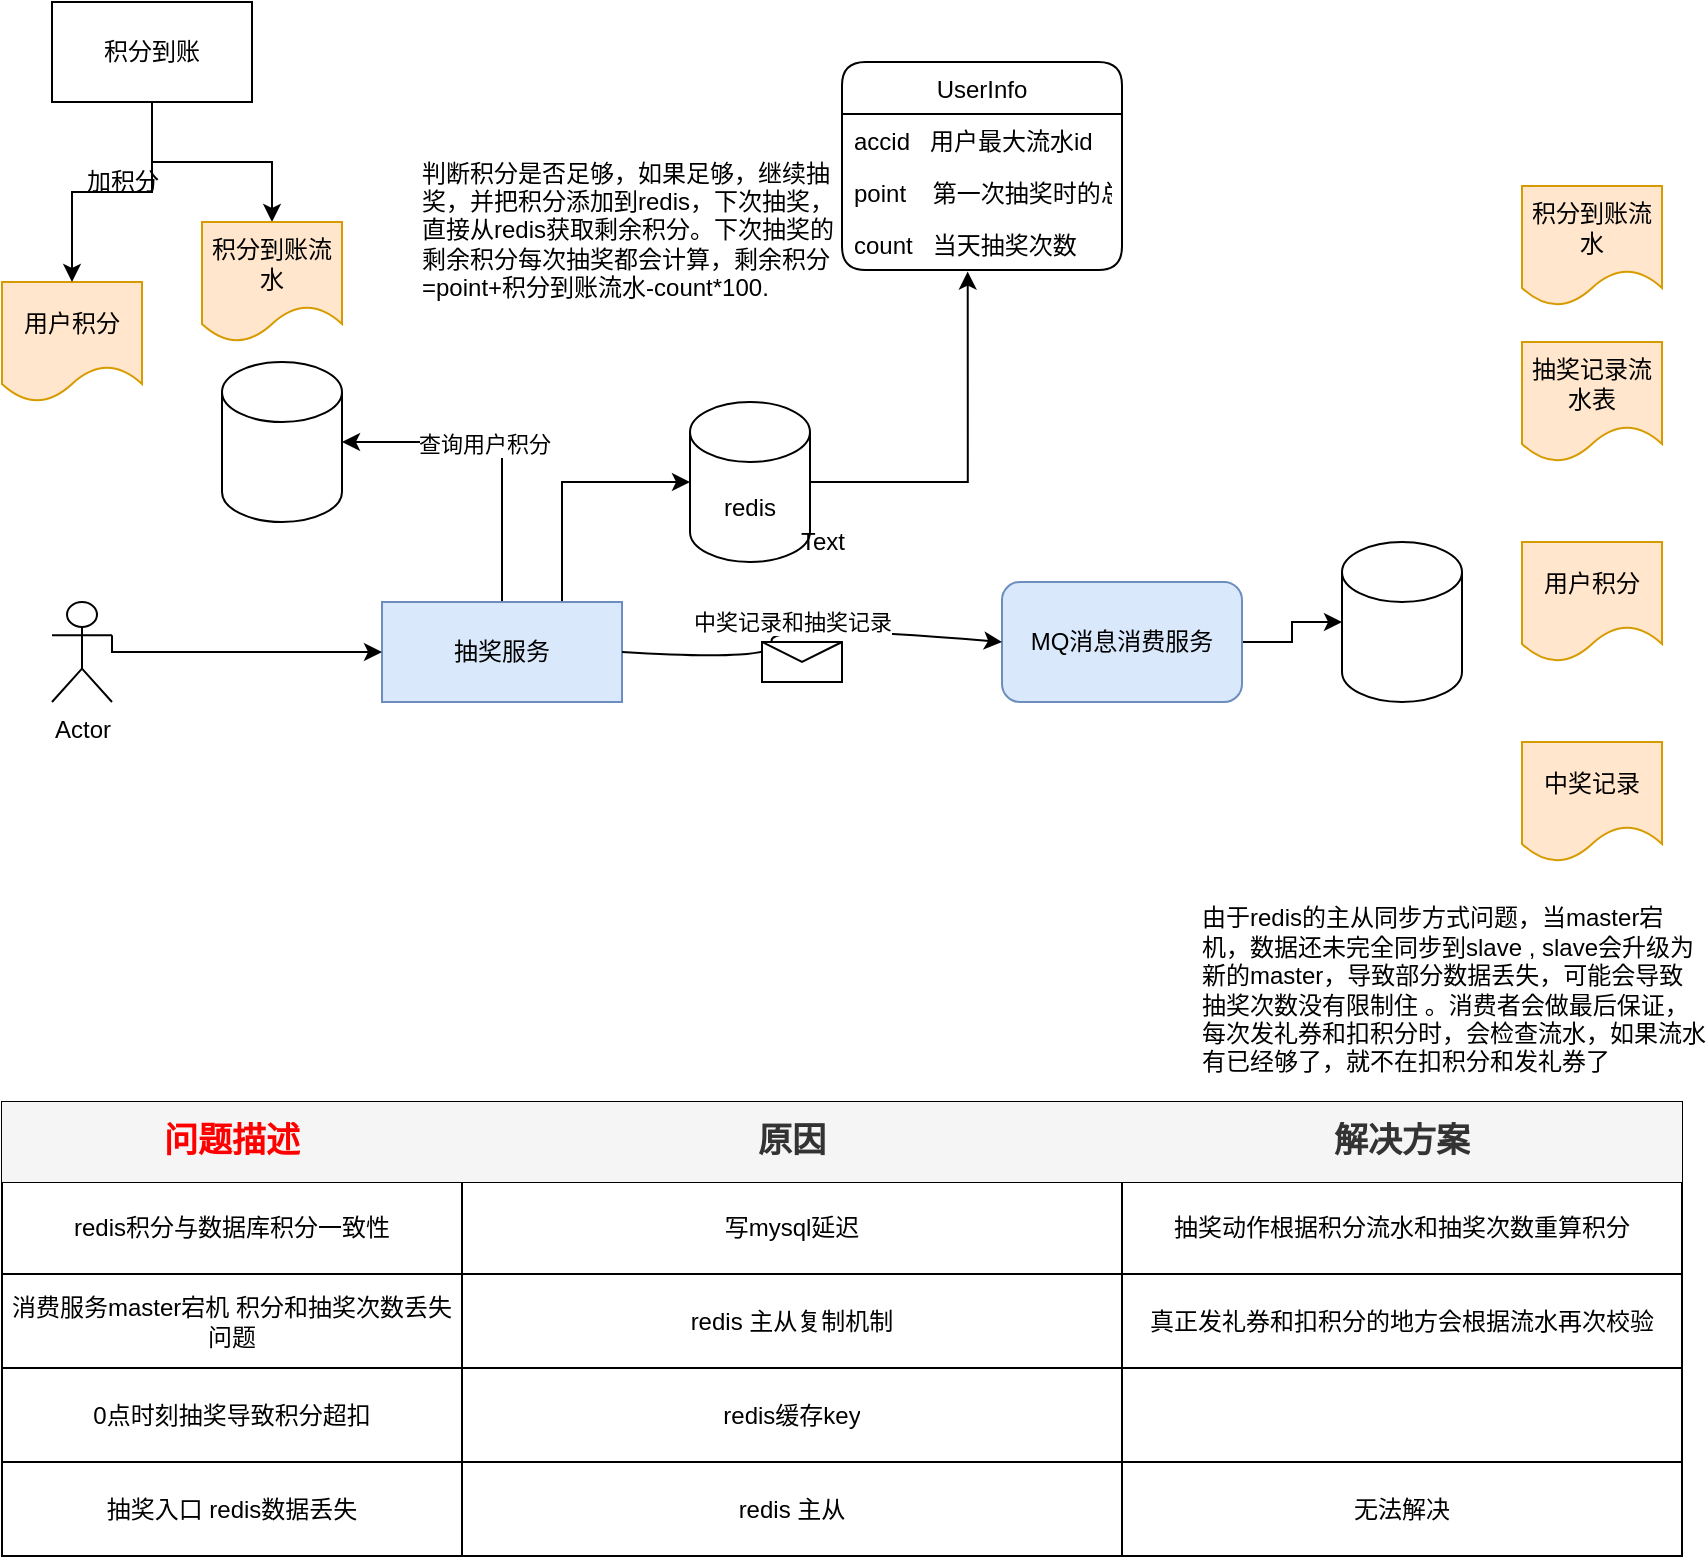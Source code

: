 <mxfile version="16.6.4" type="github">
  <diagram id="Ow_PxB39bdyT6ah7yO31" name="第 1 页">
    <mxGraphModel dx="1250" dy="1750" grid="1" gridSize="10" guides="1" tooltips="1" connect="1" arrows="1" fold="1" page="1" pageScale="1" pageWidth="827" pageHeight="1169" math="0" shadow="0">
      <root>
        <mxCell id="0" />
        <mxCell id="1" parent="0" />
        <mxCell id="cSj56Bkl-ythe_LLcU9s-19" style="edgeStyle=orthogonalEdgeStyle;rounded=0;orthogonalLoop=1;jettySize=auto;html=1;exitX=0.5;exitY=0;exitDx=0;exitDy=0;entryX=1;entryY=0.5;entryDx=0;entryDy=0;entryPerimeter=0;" parent="1" source="cSj56Bkl-ythe_LLcU9s-1" target="cSj56Bkl-ythe_LLcU9s-17" edge="1">
          <mxGeometry relative="1" as="geometry" />
        </mxCell>
        <mxCell id="cSj56Bkl-ythe_LLcU9s-21" value="查询用户积分" style="edgeLabel;html=1;align=center;verticalAlign=middle;resizable=0;points=[];" parent="cSj56Bkl-ythe_LLcU9s-19" vertex="1" connectable="0">
          <mxGeometry x="0.113" y="1" relative="1" as="geometry">
            <mxPoint as="offset" />
          </mxGeometry>
        </mxCell>
        <mxCell id="cSj56Bkl-ythe_LLcU9s-29" style="edgeStyle=orthogonalEdgeStyle;rounded=0;orthogonalLoop=1;jettySize=auto;html=1;entryX=0;entryY=0.5;entryDx=0;entryDy=0;entryPerimeter=0;exitX=0.75;exitY=0;exitDx=0;exitDy=0;" parent="1" source="cSj56Bkl-ythe_LLcU9s-1" target="cSj56Bkl-ythe_LLcU9s-27" edge="1">
          <mxGeometry relative="1" as="geometry" />
        </mxCell>
        <mxCell id="cSj56Bkl-ythe_LLcU9s-1" value="抽奖服务" style="rounded=0;whiteSpace=wrap;html=1;fillColor=#dae8fc;strokeColor=#6c8ebf;" parent="1" vertex="1">
          <mxGeometry x="230" y="200" width="120" height="50" as="geometry" />
        </mxCell>
        <mxCell id="cSj56Bkl-ythe_LLcU9s-12" style="edgeStyle=orthogonalEdgeStyle;rounded=0;orthogonalLoop=1;jettySize=auto;html=1;exitX=1;exitY=0.5;exitDx=0;exitDy=0;entryX=0;entryY=0.5;entryDx=0;entryDy=0;entryPerimeter=0;" parent="1" source="cSj56Bkl-ythe_LLcU9s-2" target="cSj56Bkl-ythe_LLcU9s-7" edge="1">
          <mxGeometry relative="1" as="geometry" />
        </mxCell>
        <mxCell id="cSj56Bkl-ythe_LLcU9s-2" value="MQ消息消费服务" style="rounded=1;whiteSpace=wrap;html=1;fillColor=#dae8fc;strokeColor=#6c8ebf;" parent="1" vertex="1">
          <mxGeometry x="540" y="190" width="120" height="60" as="geometry" />
        </mxCell>
        <mxCell id="cSj56Bkl-ythe_LLcU9s-4" value="" style="curved=1;endArrow=classic;html=1;rounded=0;exitX=1;exitY=0.5;exitDx=0;exitDy=0;entryX=0;entryY=0.5;entryDx=0;entryDy=0;" parent="1" source="cSj56Bkl-ythe_LLcU9s-1" target="cSj56Bkl-ythe_LLcU9s-2" edge="1">
          <mxGeometry width="50" height="50" relative="1" as="geometry">
            <mxPoint x="390" y="310" as="sourcePoint" />
            <mxPoint x="440" y="260" as="targetPoint" />
            <Array as="points">
              <mxPoint x="430" y="230" />
              <mxPoint x="420" y="210" />
            </Array>
          </mxGeometry>
        </mxCell>
        <mxCell id="cSj56Bkl-ythe_LLcU9s-5" value="中奖记录和抽奖记录" style="edgeLabel;html=1;align=center;verticalAlign=middle;resizable=0;points=[];" parent="cSj56Bkl-ythe_LLcU9s-4" vertex="1" connectable="0">
          <mxGeometry x="0.055" y="1" relative="1" as="geometry">
            <mxPoint as="offset" />
          </mxGeometry>
        </mxCell>
        <mxCell id="cSj56Bkl-ythe_LLcU9s-7" value="" style="shape=cylinder3;whiteSpace=wrap;html=1;boundedLbl=1;backgroundOutline=1;size=15;" parent="1" vertex="1">
          <mxGeometry x="710" y="170" width="60" height="80" as="geometry" />
        </mxCell>
        <mxCell id="cSj56Bkl-ythe_LLcU9s-8" value="抽奖记录流水表" style="shape=document;whiteSpace=wrap;html=1;boundedLbl=1;fillColor=#ffe6cc;strokeColor=#d79b00;" parent="1" vertex="1">
          <mxGeometry x="800" y="70" width="70" height="60" as="geometry" />
        </mxCell>
        <mxCell id="cSj56Bkl-ythe_LLcU9s-9" value="用户积分" style="shape=document;whiteSpace=wrap;html=1;boundedLbl=1;fillColor=#ffe6cc;strokeColor=#d79b00;" parent="1" vertex="1">
          <mxGeometry x="800" y="170" width="70" height="60" as="geometry" />
        </mxCell>
        <mxCell id="cSj56Bkl-ythe_LLcU9s-10" value="中奖记录" style="shape=document;whiteSpace=wrap;html=1;boundedLbl=1;fillColor=#ffe6cc;strokeColor=#d79b00;" parent="1" vertex="1">
          <mxGeometry x="800" y="270" width="70" height="60" as="geometry" />
        </mxCell>
        <mxCell id="cSj56Bkl-ythe_LLcU9s-14" value="" style="shape=message;html=1;whiteSpace=wrap;html=1;outlineConnect=0;" parent="1" vertex="1">
          <mxGeometry x="420" y="220" width="40" height="20" as="geometry" />
        </mxCell>
        <mxCell id="cSj56Bkl-ythe_LLcU9s-18" style="edgeStyle=orthogonalEdgeStyle;rounded=0;orthogonalLoop=1;jettySize=auto;html=1;exitX=1;exitY=0.333;exitDx=0;exitDy=0;exitPerimeter=0;entryX=0;entryY=0.5;entryDx=0;entryDy=0;" parent="1" source="cSj56Bkl-ythe_LLcU9s-16" target="cSj56Bkl-ythe_LLcU9s-1" edge="1">
          <mxGeometry relative="1" as="geometry">
            <Array as="points">
              <mxPoint x="95" y="225" />
            </Array>
          </mxGeometry>
        </mxCell>
        <mxCell id="cSj56Bkl-ythe_LLcU9s-16" value="Actor" style="shape=umlActor;verticalLabelPosition=bottom;verticalAlign=top;html=1;outlineConnect=0;" parent="1" vertex="1">
          <mxGeometry x="65" y="200" width="30" height="50" as="geometry" />
        </mxCell>
        <mxCell id="cSj56Bkl-ythe_LLcU9s-17" value="" style="shape=cylinder3;whiteSpace=wrap;html=1;boundedLbl=1;backgroundOutline=1;size=15;" parent="1" vertex="1">
          <mxGeometry x="150" y="80" width="60" height="80" as="geometry" />
        </mxCell>
        <mxCell id="cSj56Bkl-ythe_LLcU9s-34" style="edgeStyle=orthogonalEdgeStyle;rounded=0;orthogonalLoop=1;jettySize=auto;html=1;exitX=1;exitY=0.5;exitDx=0;exitDy=0;exitPerimeter=0;entryX=0.449;entryY=1.031;entryDx=0;entryDy=0;entryPerimeter=0;" parent="1" source="cSj56Bkl-ythe_LLcU9s-27" target="cSj56Bkl-ythe_LLcU9s-33" edge="1">
          <mxGeometry relative="1" as="geometry" />
        </mxCell>
        <mxCell id="cSj56Bkl-ythe_LLcU9s-27" value="redis" style="shape=cylinder3;whiteSpace=wrap;html=1;boundedLbl=1;backgroundOutline=1;size=15;rounded=1;glass=0;" parent="1" vertex="1">
          <mxGeometry x="384" y="100" width="60" height="80" as="geometry" />
        </mxCell>
        <mxCell id="cSj56Bkl-ythe_LLcU9s-30" value="UserInfo" style="swimlane;fontStyle=0;childLayout=stackLayout;horizontal=1;startSize=26;fillColor=none;horizontalStack=0;resizeParent=1;resizeParentMax=0;resizeLast=0;collapsible=1;marginBottom=0;rounded=1;glass=0;" parent="1" vertex="1">
          <mxGeometry x="460" y="-70" width="140" height="104" as="geometry" />
        </mxCell>
        <mxCell id="cSj56Bkl-ythe_LLcU9s-31" value="accid   用户最大流水id" style="text;strokeColor=none;fillColor=none;align=left;verticalAlign=top;spacingLeft=4;spacingRight=4;overflow=hidden;rotatable=0;points=[[0,0.5],[1,0.5]];portConstraint=eastwest;rounded=1;glass=0;" parent="cSj56Bkl-ythe_LLcU9s-30" vertex="1">
          <mxGeometry y="26" width="140" height="26" as="geometry" />
        </mxCell>
        <mxCell id="cSj56Bkl-ythe_LLcU9s-32" value="point    第一次抽奖时的总积分" style="text;strokeColor=none;fillColor=none;align=left;verticalAlign=top;spacingLeft=4;spacingRight=4;overflow=hidden;rotatable=0;points=[[0,0.5],[1,0.5]];portConstraint=eastwest;rounded=1;glass=0;" parent="cSj56Bkl-ythe_LLcU9s-30" vertex="1">
          <mxGeometry y="52" width="140" height="26" as="geometry" />
        </mxCell>
        <mxCell id="cSj56Bkl-ythe_LLcU9s-33" value="count   当天抽奖次数&#xa;" style="text;strokeColor=none;fillColor=none;align=left;verticalAlign=top;spacingLeft=4;spacingRight=4;overflow=hidden;rotatable=0;points=[[0,0.5],[1,0.5]];portConstraint=eastwest;rounded=1;glass=0;" parent="cSj56Bkl-ythe_LLcU9s-30" vertex="1">
          <mxGeometry y="78" width="140" height="26" as="geometry" />
        </mxCell>
        <mxCell id="cSj56Bkl-ythe_LLcU9s-35" value="用户积分" style="shape=document;whiteSpace=wrap;html=1;boundedLbl=1;fillColor=#ffe6cc;strokeColor=#d79b00;" parent="1" vertex="1">
          <mxGeometry x="40" y="40" width="70" height="60" as="geometry" />
        </mxCell>
        <mxCell id="cSj56Bkl-ythe_LLcU9s-36" value="判断积分是否足够，如果足够，继续抽奖，并把积分添加到redis，下次抽奖，直接从redis获取剩余积分。下次抽奖的剩余积分每次抽奖都会计算，剩余积分=point+积分到账流水-count*100." style="text;strokeColor=none;fillColor=none;align=left;verticalAlign=middle;rounded=0;glass=0;spacing=0;spacingTop=-2;html=1;whiteSpace=wrap;" parent="1" vertex="1">
          <mxGeometry x="250" y="-40" width="204" height="110" as="geometry" />
        </mxCell>
        <mxCell id="cSj56Bkl-ythe_LLcU9s-37" value="由于redis的主从同步方式问题，当master宕机，数据还未完全同步到slave , slave会升级为新的master，导致部分数据丢失，可能会导致抽奖次数没有限制住 。消费者会做最后保证，每次发礼券和扣积分时，会检查流水，如果流水有已经够了，就不在扣积分和发礼券了" style="text;strokeColor=none;fillColor=none;align=left;verticalAlign=middle;rounded=0;glass=0;spacing=0;spacingTop=-2;html=1;whiteSpace=wrap;" parent="1" vertex="1">
          <mxGeometry x="640" y="340" width="250" height="110" as="geometry" />
        </mxCell>
        <mxCell id="cSj56Bkl-ythe_LLcU9s-39" style="edgeStyle=orthogonalEdgeStyle;rounded=0;orthogonalLoop=1;jettySize=auto;html=1;entryX=0.5;entryY=0;entryDx=0;entryDy=0;" parent="1" source="cSj56Bkl-ythe_LLcU9s-38" target="cSj56Bkl-ythe_LLcU9s-35" edge="1">
          <mxGeometry relative="1" as="geometry" />
        </mxCell>
        <mxCell id="cSj56Bkl-ythe_LLcU9s-46" style="edgeStyle=orthogonalEdgeStyle;rounded=0;orthogonalLoop=1;jettySize=auto;html=1;exitX=0.5;exitY=1;exitDx=0;exitDy=0;" parent="1" source="cSj56Bkl-ythe_LLcU9s-38" target="cSj56Bkl-ythe_LLcU9s-45" edge="1">
          <mxGeometry relative="1" as="geometry" />
        </mxCell>
        <mxCell id="cSj56Bkl-ythe_LLcU9s-38" value="积分到账" style="rounded=0;whiteSpace=wrap;html=1;glass=0;" parent="1" vertex="1">
          <mxGeometry x="65" y="-100" width="100" height="50" as="geometry" />
        </mxCell>
        <mxCell id="cSj56Bkl-ythe_LLcU9s-40" value="加积分" style="text;html=1;align=center;verticalAlign=middle;resizable=0;points=[];autosize=1;strokeColor=none;fillColor=none;" parent="1" vertex="1">
          <mxGeometry x="75" y="-20" width="50" height="20" as="geometry" />
        </mxCell>
        <mxCell id="cSj56Bkl-ythe_LLcU9s-45" value="积分到账流水" style="shape=document;whiteSpace=wrap;html=1;boundedLbl=1;fillColor=#ffe6cc;strokeColor=#d79b00;" parent="1" vertex="1">
          <mxGeometry x="140" y="10" width="70" height="60" as="geometry" />
        </mxCell>
        <mxCell id="cSj56Bkl-ythe_LLcU9s-47" value="积分到账流水" style="shape=document;whiteSpace=wrap;html=1;boundedLbl=1;fillColor=#ffe6cc;strokeColor=#d79b00;" parent="1" vertex="1">
          <mxGeometry x="800" y="-8" width="70" height="60" as="geometry" />
        </mxCell>
        <mxCell id="cSj56Bkl-ythe_LLcU9s-48" value="Text" style="text;html=1;resizable=0;autosize=1;align=center;verticalAlign=middle;points=[];fillColor=none;strokeColor=none;rounded=0;glass=0;" parent="1" vertex="1">
          <mxGeometry x="430" y="160" width="40" height="20" as="geometry" />
        </mxCell>
        <mxCell id="z2LM5bqwZendBcAixlz2-2" value="" style="shape=table;html=1;whiteSpace=wrap;startSize=0;container=1;collapsible=0;childLayout=tableLayout;rowLines=1;fixedRows=0;swimlaneLine=1;fontSize=15;" vertex="1" parent="1">
          <mxGeometry x="40" y="450" width="840" height="227" as="geometry" />
        </mxCell>
        <mxCell id="z2LM5bqwZendBcAixlz2-3" value="" style="shape=tableRow;horizontal=0;startSize=0;swimlaneHead=0;swimlaneBody=0;top=0;left=0;bottom=0;right=0;collapsible=0;dropTarget=0;fillColor=none;points=[[0,0.5],[1,0.5]];portConstraint=eastwest;" vertex="1" parent="z2LM5bqwZendBcAixlz2-2">
          <mxGeometry width="840" height="40" as="geometry" />
        </mxCell>
        <mxCell id="z2LM5bqwZendBcAixlz2-4" value="问题描述" style="shape=partialRectangle;html=1;whiteSpace=wrap;connectable=0;fillColor=#f5f5f5;top=0;left=0;bottom=0;right=0;overflow=hidden;fontColor=#FF0000;strokeColor=#000000;fontStyle=1;fontSize=17;" vertex="1" parent="z2LM5bqwZendBcAixlz2-3">
          <mxGeometry width="230" height="40" as="geometry">
            <mxRectangle width="230" height="40" as="alternateBounds" />
          </mxGeometry>
        </mxCell>
        <mxCell id="z2LM5bqwZendBcAixlz2-5" value="原因" style="shape=partialRectangle;html=1;whiteSpace=wrap;connectable=0;fillColor=#f5f5f5;top=0;left=0;bottom=0;right=0;overflow=hidden;fontColor=#333333;strokeColor=#000000;fontStyle=1;fontSize=17;" vertex="1" parent="z2LM5bqwZendBcAixlz2-3">
          <mxGeometry x="230" width="330" height="40" as="geometry">
            <mxRectangle width="330" height="40" as="alternateBounds" />
          </mxGeometry>
        </mxCell>
        <mxCell id="z2LM5bqwZendBcAixlz2-6" value="解决方案" style="shape=partialRectangle;html=1;whiteSpace=wrap;connectable=0;fillColor=#f5f5f5;top=0;left=0;bottom=0;right=0;overflow=hidden;fontColor=#333333;strokeColor=#000000;fontStyle=1;fontSize=17;" vertex="1" parent="z2LM5bqwZendBcAixlz2-3">
          <mxGeometry x="560" width="280" height="40" as="geometry">
            <mxRectangle width="280" height="40" as="alternateBounds" />
          </mxGeometry>
        </mxCell>
        <mxCell id="z2LM5bqwZendBcAixlz2-7" value="" style="shape=tableRow;horizontal=0;startSize=0;swimlaneHead=0;swimlaneBody=0;top=0;left=0;bottom=0;right=0;collapsible=0;dropTarget=0;fillColor=none;points=[[0,0.5],[1,0.5]];portConstraint=eastwest;" vertex="1" parent="z2LM5bqwZendBcAixlz2-2">
          <mxGeometry y="40" width="840" height="46" as="geometry" />
        </mxCell>
        <mxCell id="z2LM5bqwZendBcAixlz2-8" value="redis积分与数据库积分一致性" style="shape=partialRectangle;html=1;whiteSpace=wrap;connectable=0;fillColor=none;top=0;left=0;bottom=0;right=0;overflow=hidden;" vertex="1" parent="z2LM5bqwZendBcAixlz2-7">
          <mxGeometry width="230" height="46" as="geometry">
            <mxRectangle width="230" height="46" as="alternateBounds" />
          </mxGeometry>
        </mxCell>
        <mxCell id="z2LM5bqwZendBcAixlz2-9" value="写mysql延迟" style="shape=partialRectangle;html=1;whiteSpace=wrap;connectable=0;fillColor=none;top=0;left=0;bottom=0;right=0;overflow=hidden;" vertex="1" parent="z2LM5bqwZendBcAixlz2-7">
          <mxGeometry x="230" width="330" height="46" as="geometry">
            <mxRectangle width="330" height="46" as="alternateBounds" />
          </mxGeometry>
        </mxCell>
        <mxCell id="z2LM5bqwZendBcAixlz2-10" value="抽奖动作根据积分流水和抽奖次数重算积分" style="shape=partialRectangle;html=1;whiteSpace=wrap;connectable=0;fillColor=none;top=0;left=0;bottom=0;right=0;overflow=hidden;" vertex="1" parent="z2LM5bqwZendBcAixlz2-7">
          <mxGeometry x="560" width="280" height="46" as="geometry">
            <mxRectangle width="280" height="46" as="alternateBounds" />
          </mxGeometry>
        </mxCell>
        <mxCell id="z2LM5bqwZendBcAixlz2-11" value="" style="shape=tableRow;horizontal=0;startSize=0;swimlaneHead=0;swimlaneBody=0;top=0;left=0;bottom=0;right=0;collapsible=0;dropTarget=0;fillColor=none;points=[[0,0.5],[1,0.5]];portConstraint=eastwest;" vertex="1" parent="z2LM5bqwZendBcAixlz2-2">
          <mxGeometry y="86" width="840" height="47" as="geometry" />
        </mxCell>
        <mxCell id="z2LM5bqwZendBcAixlz2-12" value="消费服务master宕机 积分和抽奖次数丢失问题" style="shape=partialRectangle;html=1;whiteSpace=wrap;connectable=0;fillColor=none;top=0;left=0;bottom=0;right=0;overflow=hidden;" vertex="1" parent="z2LM5bqwZendBcAixlz2-11">
          <mxGeometry width="230" height="47" as="geometry">
            <mxRectangle width="230" height="47" as="alternateBounds" />
          </mxGeometry>
        </mxCell>
        <mxCell id="z2LM5bqwZendBcAixlz2-13" value="redis 主从复制机制" style="shape=partialRectangle;html=1;whiteSpace=wrap;connectable=0;fillColor=none;top=0;left=0;bottom=0;right=0;overflow=hidden;" vertex="1" parent="z2LM5bqwZendBcAixlz2-11">
          <mxGeometry x="230" width="330" height="47" as="geometry">
            <mxRectangle width="330" height="47" as="alternateBounds" />
          </mxGeometry>
        </mxCell>
        <mxCell id="z2LM5bqwZendBcAixlz2-14" value="真正发礼券和扣积分的地方会根据流水再次校验" style="shape=partialRectangle;html=1;whiteSpace=wrap;connectable=0;fillColor=none;top=0;left=0;bottom=0;right=0;overflow=hidden;pointerEvents=1;" vertex="1" parent="z2LM5bqwZendBcAixlz2-11">
          <mxGeometry x="560" width="280" height="47" as="geometry">
            <mxRectangle width="280" height="47" as="alternateBounds" />
          </mxGeometry>
        </mxCell>
        <mxCell id="z2LM5bqwZendBcAixlz2-18" style="shape=tableRow;horizontal=0;startSize=0;swimlaneHead=0;swimlaneBody=0;top=0;left=0;bottom=0;right=0;collapsible=0;dropTarget=0;fillColor=none;points=[[0,0.5],[1,0.5]];portConstraint=eastwest;" vertex="1" parent="z2LM5bqwZendBcAixlz2-2">
          <mxGeometry y="133" width="840" height="47" as="geometry" />
        </mxCell>
        <mxCell id="z2LM5bqwZendBcAixlz2-19" value="0点时刻抽奖导致积分超扣" style="shape=partialRectangle;html=1;whiteSpace=wrap;connectable=0;fillColor=none;top=0;left=0;bottom=0;right=0;overflow=hidden;" vertex="1" parent="z2LM5bqwZendBcAixlz2-18">
          <mxGeometry width="230" height="47" as="geometry">
            <mxRectangle width="230" height="47" as="alternateBounds" />
          </mxGeometry>
        </mxCell>
        <mxCell id="z2LM5bqwZendBcAixlz2-20" value="redis缓存key" style="shape=partialRectangle;html=1;whiteSpace=wrap;connectable=0;fillColor=none;top=0;left=0;bottom=0;right=0;overflow=hidden;" vertex="1" parent="z2LM5bqwZendBcAixlz2-18">
          <mxGeometry x="230" width="330" height="47" as="geometry">
            <mxRectangle width="330" height="47" as="alternateBounds" />
          </mxGeometry>
        </mxCell>
        <mxCell id="z2LM5bqwZendBcAixlz2-21" style="shape=partialRectangle;html=1;whiteSpace=wrap;connectable=0;fillColor=none;top=0;left=0;bottom=0;right=0;overflow=hidden;pointerEvents=1;" vertex="1" parent="z2LM5bqwZendBcAixlz2-18">
          <mxGeometry x="560" width="280" height="47" as="geometry">
            <mxRectangle width="280" height="47" as="alternateBounds" />
          </mxGeometry>
        </mxCell>
        <mxCell id="z2LM5bqwZendBcAixlz2-22" style="shape=tableRow;horizontal=0;startSize=0;swimlaneHead=0;swimlaneBody=0;top=0;left=0;bottom=0;right=0;collapsible=0;dropTarget=0;fillColor=none;points=[[0,0.5],[1,0.5]];portConstraint=eastwest;" vertex="1" parent="z2LM5bqwZendBcAixlz2-2">
          <mxGeometry y="180" width="840" height="47" as="geometry" />
        </mxCell>
        <mxCell id="z2LM5bqwZendBcAixlz2-23" value="抽奖入口 redis数据丢失" style="shape=partialRectangle;html=1;whiteSpace=wrap;connectable=0;fillColor=none;top=0;left=0;bottom=0;right=0;overflow=hidden;" vertex="1" parent="z2LM5bqwZendBcAixlz2-22">
          <mxGeometry width="230" height="47" as="geometry">
            <mxRectangle width="230" height="47" as="alternateBounds" />
          </mxGeometry>
        </mxCell>
        <mxCell id="z2LM5bqwZendBcAixlz2-24" value="redis 主从" style="shape=partialRectangle;html=1;whiteSpace=wrap;connectable=0;fillColor=none;top=0;left=0;bottom=0;right=0;overflow=hidden;" vertex="1" parent="z2LM5bqwZendBcAixlz2-22">
          <mxGeometry x="230" width="330" height="47" as="geometry">
            <mxRectangle width="330" height="47" as="alternateBounds" />
          </mxGeometry>
        </mxCell>
        <mxCell id="z2LM5bqwZendBcAixlz2-25" value="无法解决" style="shape=partialRectangle;html=1;whiteSpace=wrap;connectable=0;fillColor=none;top=0;left=0;bottom=0;right=0;overflow=hidden;pointerEvents=1;" vertex="1" parent="z2LM5bqwZendBcAixlz2-22">
          <mxGeometry x="560" width="280" height="47" as="geometry">
            <mxRectangle width="280" height="47" as="alternateBounds" />
          </mxGeometry>
        </mxCell>
      </root>
    </mxGraphModel>
  </diagram>
</mxfile>
